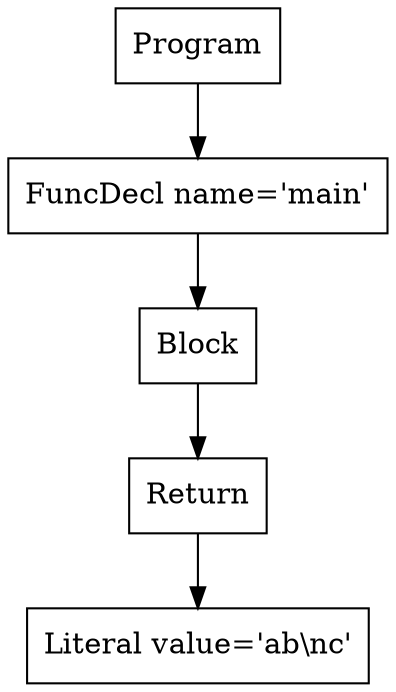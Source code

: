 digraph AST {
4 [shape=box, label="Literal value='ab\\nc'"];
3 [shape=box, label="Return"];
3 -> 4;
2 [shape=box, label="Block"];
2 -> 3;
1 [shape=box, label="FuncDecl name='main'"];
1 -> 2;
0 [shape=box, label="Program"];
0 -> 1;
}
